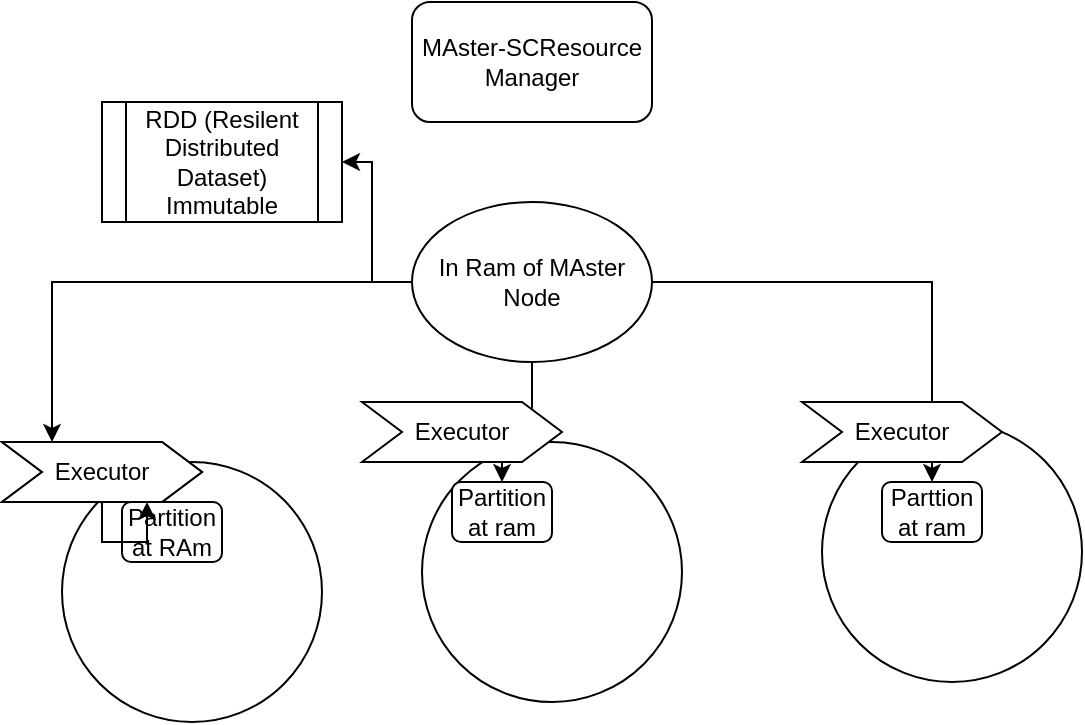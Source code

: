 <mxfile version="13.6.1" type="github">
  <diagram id="OdgtyWYCVP94SG5_ZpF6" name="Page-1">
    <mxGraphModel dx="868" dy="429" grid="1" gridSize="10" guides="1" tooltips="1" connect="1" arrows="1" fold="1" page="1" pageScale="1" pageWidth="850" pageHeight="1100" math="0" shadow="0">
      <root>
        <mxCell id="0" />
        <mxCell id="1" parent="0" />
        <mxCell id="gohaL3tR6jrHy7WJMFqP-1" value="MAster-SCResource Manager " style="rounded=1;whiteSpace=wrap;html=1;" vertex="1" parent="1">
          <mxGeometry x="365" y="40" width="120" height="60" as="geometry" />
        </mxCell>
        <mxCell id="gohaL3tR6jrHy7WJMFqP-2" value="" style="ellipse;whiteSpace=wrap;html=1;aspect=fixed;" vertex="1" parent="1">
          <mxGeometry x="190" y="270" width="130" height="130" as="geometry" />
        </mxCell>
        <mxCell id="gohaL3tR6jrHy7WJMFqP-4" value="" style="ellipse;whiteSpace=wrap;html=1;aspect=fixed;" vertex="1" parent="1">
          <mxGeometry x="370" y="260" width="130" height="130" as="geometry" />
        </mxCell>
        <mxCell id="gohaL3tR6jrHy7WJMFqP-5" value="" style="ellipse;whiteSpace=wrap;html=1;aspect=fixed;" vertex="1" parent="1">
          <mxGeometry x="570" y="250" width="130" height="130" as="geometry" />
        </mxCell>
        <mxCell id="gohaL3tR6jrHy7WJMFqP-6" value="Partition at RAm " style="rounded=1;whiteSpace=wrap;html=1;" vertex="1" parent="1">
          <mxGeometry x="220" y="290" width="50" height="30" as="geometry" />
        </mxCell>
        <mxCell id="gohaL3tR6jrHy7WJMFqP-7" value="Partition at ram" style="rounded=1;whiteSpace=wrap;html=1;" vertex="1" parent="1">
          <mxGeometry x="385" y="280" width="50" height="30" as="geometry" />
        </mxCell>
        <mxCell id="gohaL3tR6jrHy7WJMFqP-8" value="Parttion at ram " style="rounded=1;whiteSpace=wrap;html=1;" vertex="1" parent="1">
          <mxGeometry x="600" y="280" width="50" height="30" as="geometry" />
        </mxCell>
        <mxCell id="gohaL3tR6jrHy7WJMFqP-10" style="edgeStyle=orthogonalEdgeStyle;rounded=0;orthogonalLoop=1;jettySize=auto;html=1;entryX=0.25;entryY=0;entryDx=0;entryDy=0;" edge="1" parent="1" source="gohaL3tR6jrHy7WJMFqP-14" target="gohaL3tR6jrHy7WJMFqP-6">
          <mxGeometry relative="1" as="geometry" />
        </mxCell>
        <mxCell id="gohaL3tR6jrHy7WJMFqP-11" style="edgeStyle=orthogonalEdgeStyle;rounded=0;orthogonalLoop=1;jettySize=auto;html=1;" edge="1" parent="1" source="gohaL3tR6jrHy7WJMFqP-9" target="gohaL3tR6jrHy7WJMFqP-7">
          <mxGeometry relative="1" as="geometry" />
        </mxCell>
        <mxCell id="gohaL3tR6jrHy7WJMFqP-12" style="edgeStyle=orthogonalEdgeStyle;rounded=0;orthogonalLoop=1;jettySize=auto;html=1;" edge="1" parent="1" source="gohaL3tR6jrHy7WJMFqP-9" target="gohaL3tR6jrHy7WJMFqP-8">
          <mxGeometry relative="1" as="geometry">
            <mxPoint x="480" y="240" as="targetPoint" />
          </mxGeometry>
        </mxCell>
        <mxCell id="gohaL3tR6jrHy7WJMFqP-20" style="edgeStyle=orthogonalEdgeStyle;rounded=0;orthogonalLoop=1;jettySize=auto;html=1;entryX=1;entryY=0.5;entryDx=0;entryDy=0;" edge="1" parent="1" source="gohaL3tR6jrHy7WJMFqP-9" target="gohaL3tR6jrHy7WJMFqP-19">
          <mxGeometry relative="1" as="geometry" />
        </mxCell>
        <mxCell id="gohaL3tR6jrHy7WJMFqP-9" value="In Ram of MAster Node " style="ellipse;whiteSpace=wrap;html=1;" vertex="1" parent="1">
          <mxGeometry x="365" y="140" width="120" height="80" as="geometry" />
        </mxCell>
        <mxCell id="gohaL3tR6jrHy7WJMFqP-14" value="Executor" style="shape=step;perimeter=stepPerimeter;whiteSpace=wrap;html=1;fixedSize=1;" vertex="1" parent="1">
          <mxGeometry x="160" y="260" width="100" height="30" as="geometry" />
        </mxCell>
        <mxCell id="gohaL3tR6jrHy7WJMFqP-15" style="edgeStyle=orthogonalEdgeStyle;rounded=0;orthogonalLoop=1;jettySize=auto;html=1;entryX=0.25;entryY=0;entryDx=0;entryDy=0;" edge="1" parent="1" source="gohaL3tR6jrHy7WJMFqP-9" target="gohaL3tR6jrHy7WJMFqP-14">
          <mxGeometry relative="1" as="geometry">
            <mxPoint x="365" y="180" as="sourcePoint" />
            <mxPoint x="232.5" y="290" as="targetPoint" />
          </mxGeometry>
        </mxCell>
        <mxCell id="gohaL3tR6jrHy7WJMFqP-16" value="Executor" style="shape=step;perimeter=stepPerimeter;whiteSpace=wrap;html=1;fixedSize=1;" vertex="1" parent="1">
          <mxGeometry x="160" y="260" width="100" height="30" as="geometry" />
        </mxCell>
        <mxCell id="gohaL3tR6jrHy7WJMFqP-17" value="Executor" style="shape=step;perimeter=stepPerimeter;whiteSpace=wrap;html=1;fixedSize=1;" vertex="1" parent="1">
          <mxGeometry x="340" y="240" width="100" height="30" as="geometry" />
        </mxCell>
        <mxCell id="gohaL3tR6jrHy7WJMFqP-18" value="Executor" style="shape=step;perimeter=stepPerimeter;whiteSpace=wrap;html=1;fixedSize=1;" vertex="1" parent="1">
          <mxGeometry x="560" y="240" width="100" height="30" as="geometry" />
        </mxCell>
        <mxCell id="gohaL3tR6jrHy7WJMFqP-19" value="RDD (Resilent Distributed Dataset) Immutable " style="shape=process;whiteSpace=wrap;html=1;backgroundOutline=1;" vertex="1" parent="1">
          <mxGeometry x="210" y="90" width="120" height="60" as="geometry" />
        </mxCell>
      </root>
    </mxGraphModel>
  </diagram>
</mxfile>
